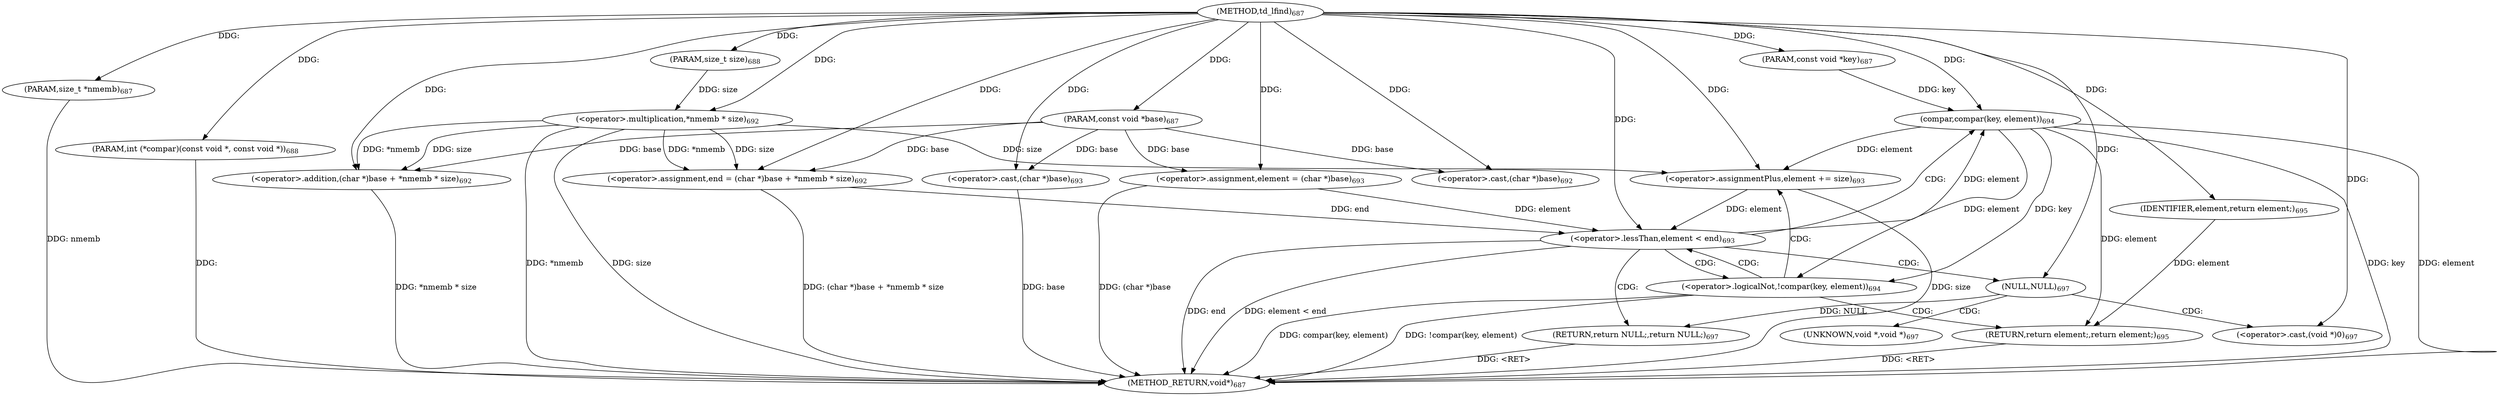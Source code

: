digraph "td_lfind" {  
"26621" [label = <(METHOD,td_lfind)<SUB>687</SUB>> ]
"26667" [label = <(METHOD_RETURN,void*)<SUB>687</SUB>> ]
"26622" [label = <(PARAM,const void *key)<SUB>687</SUB>> ]
"26623" [label = <(PARAM,const void *base)<SUB>687</SUB>> ]
"26624" [label = <(PARAM,size_t *nmemb)<SUB>687</SUB>> ]
"26625" [label = <(PARAM,size_t size)<SUB>688</SUB>> ]
"26626" [label = <(PARAM,int (*compar)(const void *, const void *))<SUB>688</SUB>> ]
"26630" [label = <(&lt;operator&gt;.assignment,end = (char *)base + *nmemb * size)<SUB>692</SUB>> ]
"26661" [label = <(RETURN,return NULL;,return NULL;)<SUB>697</SUB>> ]
"26647" [label = <(&lt;operator&gt;.lessThan,element &lt; end)<SUB>693</SUB>> ]
"26650" [label = <(&lt;operator&gt;.assignmentPlus,element += size)<SUB>693</SUB>> ]
"26662" [label = <(NULL,NULL)<SUB>697</SUB>> ]
"26632" [label = <(&lt;operator&gt;.addition,(char *)base + *nmemb * size)<SUB>692</SUB>> ]
"26642" [label = <(&lt;operator&gt;.assignment,element = (char *)base)<SUB>693</SUB>> ]
"26654" [label = <(&lt;operator&gt;.logicalNot,!compar(key, element))<SUB>694</SUB>> ]
"26633" [label = <(&lt;operator&gt;.cast,(char *)base)<SUB>692</SUB>> ]
"26636" [label = <(&lt;operator&gt;.multiplication,*nmemb * size)<SUB>692</SUB>> ]
"26659" [label = <(RETURN,return element;,return element;)<SUB>695</SUB>> ]
"26664" [label = <(&lt;operator&gt;.cast,(void *)0)<SUB>697</SUB>> ]
"26644" [label = <(&lt;operator&gt;.cast,(char *)base)<SUB>693</SUB>> ]
"26655" [label = <(compar,compar(key, element))<SUB>694</SUB>> ]
"26660" [label = <(IDENTIFIER,element,return element;)<SUB>695</SUB>> ]
"26665" [label = <(UNKNOWN,void *,void *)<SUB>697</SUB>> ]
  "26659" -> "26667"  [ label = "DDG: &lt;RET&gt;"] 
  "26661" -> "26667"  [ label = "DDG: &lt;RET&gt;"] 
  "26624" -> "26667"  [ label = "DDG: nmemb"] 
  "26626" -> "26667"  [ label = "DDG: "] 
  "26636" -> "26667"  [ label = "DDG: *nmemb"] 
  "26636" -> "26667"  [ label = "DDG: size"] 
  "26632" -> "26667"  [ label = "DDG: *nmemb * size"] 
  "26630" -> "26667"  [ label = "DDG: (char *)base + *nmemb * size"] 
  "26644" -> "26667"  [ label = "DDG: base"] 
  "26642" -> "26667"  [ label = "DDG: (char *)base"] 
  "26647" -> "26667"  [ label = "DDG: end"] 
  "26647" -> "26667"  [ label = "DDG: element &lt; end"] 
  "26655" -> "26667"  [ label = "DDG: key"] 
  "26655" -> "26667"  [ label = "DDG: element"] 
  "26654" -> "26667"  [ label = "DDG: compar(key, element)"] 
  "26654" -> "26667"  [ label = "DDG: !compar(key, element)"] 
  "26650" -> "26667"  [ label = "DDG: size"] 
  "26621" -> "26622"  [ label = "DDG: "] 
  "26621" -> "26623"  [ label = "DDG: "] 
  "26621" -> "26624"  [ label = "DDG: "] 
  "26621" -> "26625"  [ label = "DDG: "] 
  "26621" -> "26626"  [ label = "DDG: "] 
  "26623" -> "26630"  [ label = "DDG: base"] 
  "26621" -> "26630"  [ label = "DDG: "] 
  "26636" -> "26630"  [ label = "DDG: *nmemb"] 
  "26636" -> "26630"  [ label = "DDG: size"] 
  "26662" -> "26661"  [ label = "DDG: NULL"] 
  "26636" -> "26650"  [ label = "DDG: size"] 
  "26621" -> "26650"  [ label = "DDG: "] 
  "26621" -> "26662"  [ label = "DDG: "] 
  "26623" -> "26632"  [ label = "DDG: base"] 
  "26621" -> "26632"  [ label = "DDG: "] 
  "26636" -> "26632"  [ label = "DDG: *nmemb"] 
  "26636" -> "26632"  [ label = "DDG: size"] 
  "26621" -> "26642"  [ label = "DDG: "] 
  "26623" -> "26642"  [ label = "DDG: base"] 
  "26642" -> "26647"  [ label = "DDG: element"] 
  "26650" -> "26647"  [ label = "DDG: element"] 
  "26621" -> "26647"  [ label = "DDG: "] 
  "26630" -> "26647"  [ label = "DDG: end"] 
  "26655" -> "26650"  [ label = "DDG: element"] 
  "26623" -> "26633"  [ label = "DDG: base"] 
  "26621" -> "26633"  [ label = "DDG: "] 
  "26625" -> "26636"  [ label = "DDG: size"] 
  "26621" -> "26636"  [ label = "DDG: "] 
  "26655" -> "26654"  [ label = "DDG: key"] 
  "26655" -> "26654"  [ label = "DDG: element"] 
  "26660" -> "26659"  [ label = "DDG: element"] 
  "26655" -> "26659"  [ label = "DDG: element"] 
  "26621" -> "26664"  [ label = "DDG: "] 
  "26621" -> "26644"  [ label = "DDG: "] 
  "26623" -> "26644"  [ label = "DDG: base"] 
  "26622" -> "26655"  [ label = "DDG: key"] 
  "26621" -> "26655"  [ label = "DDG: "] 
  "26647" -> "26655"  [ label = "DDG: element"] 
  "26621" -> "26660"  [ label = "DDG: "] 
  "26647" -> "26662"  [ label = "CDG: "] 
  "26647" -> "26655"  [ label = "CDG: "] 
  "26647" -> "26654"  [ label = "CDG: "] 
  "26647" -> "26661"  [ label = "CDG: "] 
  "26662" -> "26665"  [ label = "CDG: "] 
  "26662" -> "26664"  [ label = "CDG: "] 
  "26654" -> "26647"  [ label = "CDG: "] 
  "26654" -> "26659"  [ label = "CDG: "] 
  "26654" -> "26650"  [ label = "CDG: "] 
}
